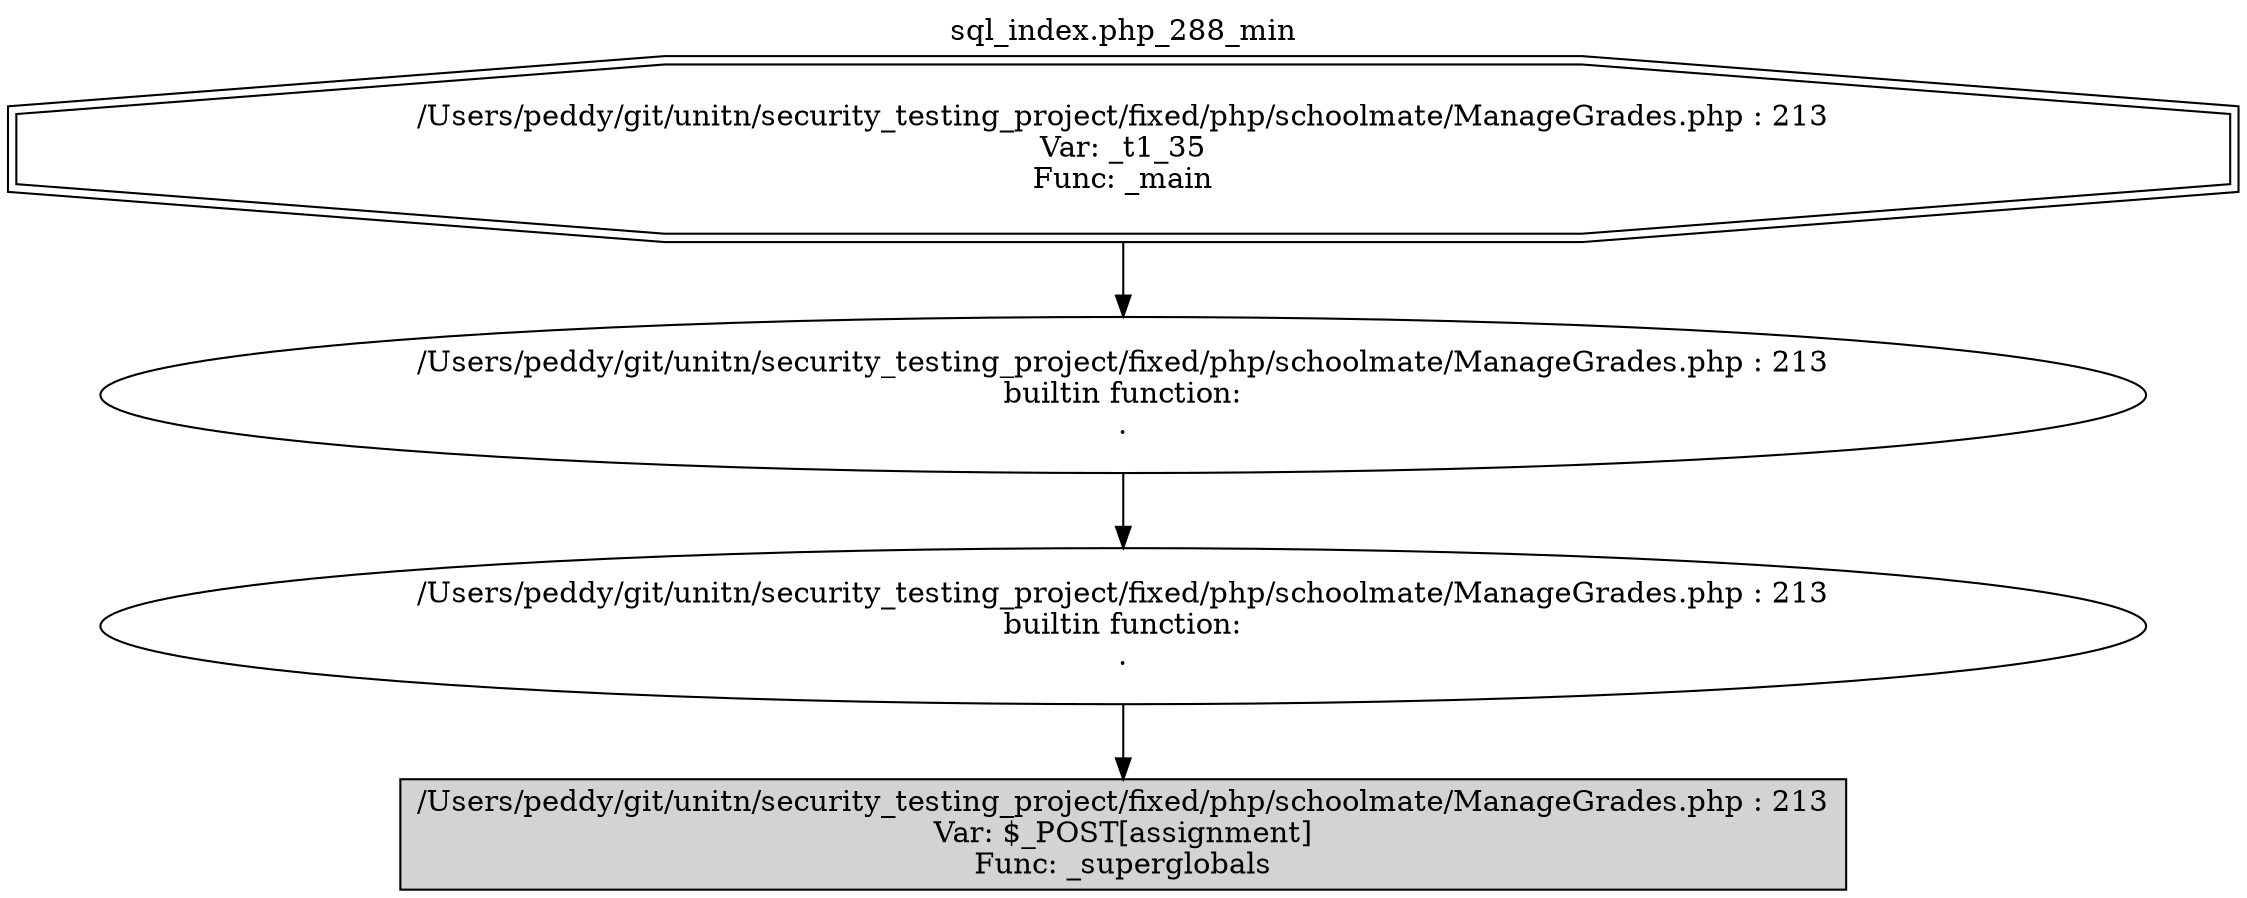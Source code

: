 digraph cfg {
  label="sql_index.php_288_min";
  labelloc=t;
  n1 [shape=doubleoctagon, label="/Users/peddy/git/unitn/security_testing_project/fixed/php/schoolmate/ManageGrades.php : 213\nVar: _t1_35\nFunc: _main\n"];
  n2 [shape=ellipse, label="/Users/peddy/git/unitn/security_testing_project/fixed/php/schoolmate/ManageGrades.php : 213\nbuiltin function:\n.\n"];
  n3 [shape=ellipse, label="/Users/peddy/git/unitn/security_testing_project/fixed/php/schoolmate/ManageGrades.php : 213\nbuiltin function:\n.\n"];
  n4 [shape=box, label="/Users/peddy/git/unitn/security_testing_project/fixed/php/schoolmate/ManageGrades.php : 213\nVar: $_POST[assignment]\nFunc: _superglobals\n",style=filled];
  n1 -> n2;
  n2 -> n3;
  n3 -> n4;
}
